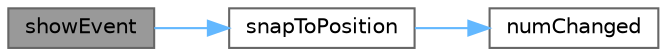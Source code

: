 digraph "showEvent"
{
 // LATEX_PDF_SIZE
  bgcolor="transparent";
  edge [fontname=Helvetica,fontsize=10,labelfontname=Helvetica,labelfontsize=10];
  node [fontname=Helvetica,fontsize=10,shape=box,height=0.2,width=0.4];
  rankdir="LR";
  Node1 [id="Node000001",label="showEvent",height=0.2,width=0.4,color="gray40", fillcolor="grey60", style="filled", fontcolor="black",tooltip="显示事件"];
  Node1 -> Node2 [id="edge1_Node000001_Node000002",color="steelblue1",style="solid",tooltip=" "];
  Node2 [id="Node000002",label="snapToPosition",height=0.2,width=0.4,color="grey40", fillcolor="white", style="filled",URL="$class_snap_slider.html#a54982da728d9318ca92607eb437814d5",tooltip="吸附到最近的十分之一位置"];
  Node2 -> Node3 [id="edge2_Node000002_Node000003",color="steelblue1",style="solid",tooltip=" "];
  Node3 [id="Node000003",label="numChanged",height=0.2,width=0.4,color="grey40", fillcolor="white", style="filled",URL="$class_snap_slider.html#a433d894967d7b26de78daa3f4731e345",tooltip="滑块值变化信号"];
}
